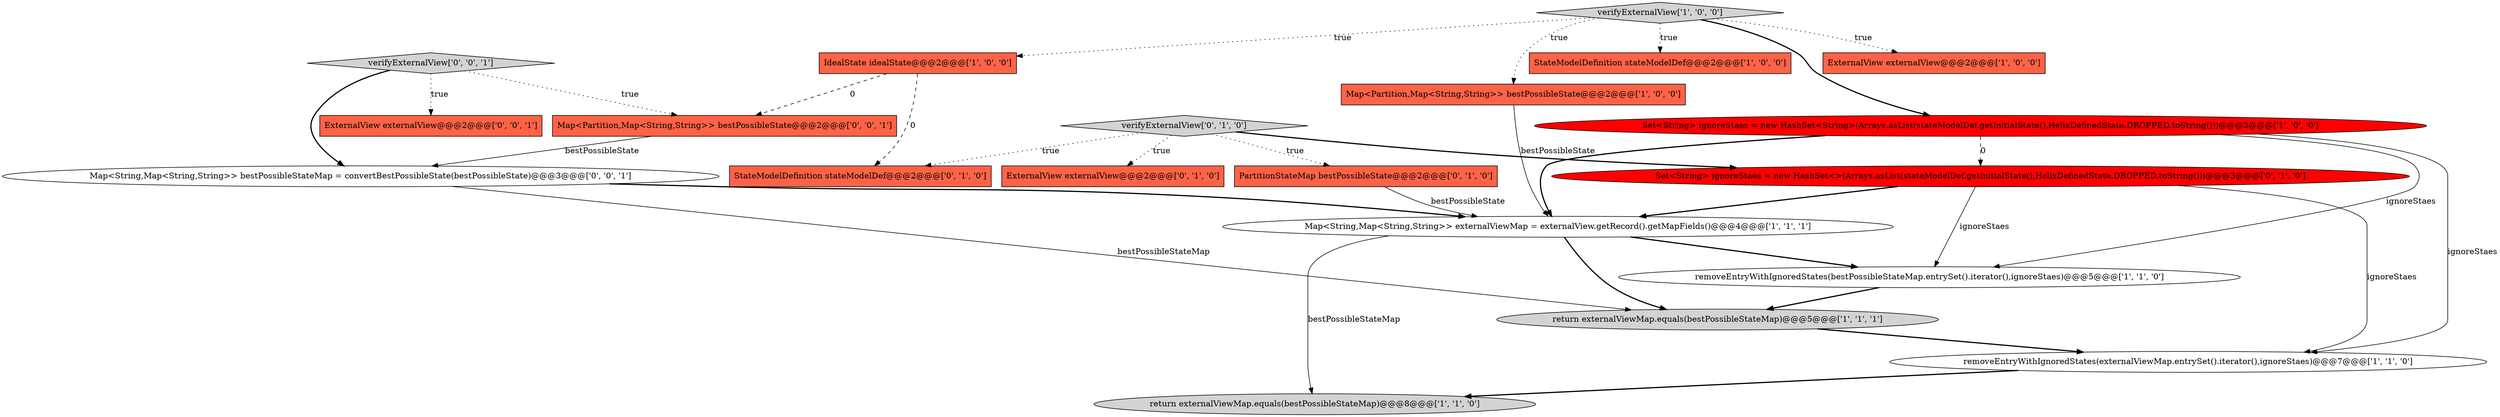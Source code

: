 digraph {
2 [style = filled, label = "Map<Partition,Map<String,String>> bestPossibleState@@@2@@@['1', '0', '0']", fillcolor = tomato, shape = box image = "AAA0AAABBB1BBB"];
16 [style = filled, label = "Map<String,Map<String,String>> bestPossibleStateMap = convertBestPossibleState(bestPossibleState)@@@3@@@['0', '0', '1']", fillcolor = white, shape = ellipse image = "AAA0AAABBB3BBB"];
6 [style = filled, label = "removeEntryWithIgnoredStates(bestPossibleStateMap.entrySet().iterator(),ignoreStaes)@@@5@@@['1', '1', '0']", fillcolor = white, shape = ellipse image = "AAA0AAABBB1BBB"];
14 [style = filled, label = "verifyExternalView['0', '1', '0']", fillcolor = lightgray, shape = diamond image = "AAA0AAABBB2BBB"];
12 [style = filled, label = "ExternalView externalView@@@2@@@['0', '1', '0']", fillcolor = tomato, shape = box image = "AAA0AAABBB2BBB"];
10 [style = filled, label = "verifyExternalView['1', '0', '0']", fillcolor = lightgray, shape = diamond image = "AAA0AAABBB1BBB"];
7 [style = filled, label = "Set<String> ignoreStaes = new HashSet<String>(Arrays.asList(stateModelDef.getInitialState(),HelixDefinedState.DROPPED.toString()))@@@3@@@['1', '0', '0']", fillcolor = red, shape = ellipse image = "AAA1AAABBB1BBB"];
1 [style = filled, label = "removeEntryWithIgnoredStates(externalViewMap.entrySet().iterator(),ignoreStaes)@@@7@@@['1', '1', '0']", fillcolor = white, shape = ellipse image = "AAA0AAABBB1BBB"];
17 [style = filled, label = "ExternalView externalView@@@2@@@['0', '0', '1']", fillcolor = tomato, shape = box image = "AAA0AAABBB3BBB"];
0 [style = filled, label = "Map<String,Map<String,String>> externalViewMap = externalView.getRecord().getMapFields()@@@4@@@['1', '1', '1']", fillcolor = white, shape = ellipse image = "AAA0AAABBB1BBB"];
11 [style = filled, label = "PartitionStateMap bestPossibleState@@@2@@@['0', '1', '0']", fillcolor = tomato, shape = box image = "AAA0AAABBB2BBB"];
5 [style = filled, label = "StateModelDefinition stateModelDef@@@2@@@['1', '0', '0']", fillcolor = tomato, shape = box image = "AAA0AAABBB1BBB"];
13 [style = filled, label = "StateModelDefinition stateModelDef@@@2@@@['0', '1', '0']", fillcolor = tomato, shape = box image = "AAA1AAABBB2BBB"];
9 [style = filled, label = "IdealState idealState@@@2@@@['1', '0', '0']", fillcolor = tomato, shape = box image = "AAA1AAABBB1BBB"];
4 [style = filled, label = "ExternalView externalView@@@2@@@['1', '0', '0']", fillcolor = tomato, shape = box image = "AAA0AAABBB1BBB"];
3 [style = filled, label = "return externalViewMap.equals(bestPossibleStateMap)@@@5@@@['1', '1', '1']", fillcolor = lightgray, shape = ellipse image = "AAA0AAABBB1BBB"];
18 [style = filled, label = "verifyExternalView['0', '0', '1']", fillcolor = lightgray, shape = diamond image = "AAA0AAABBB3BBB"];
15 [style = filled, label = "Set<String> ignoreStaes = new HashSet<>(Arrays.asList(stateModelDef.getInitialState(),HelixDefinedState.DROPPED.toString()))@@@3@@@['0', '1', '0']", fillcolor = red, shape = ellipse image = "AAA1AAABBB2BBB"];
8 [style = filled, label = "return externalViewMap.equals(bestPossibleStateMap)@@@8@@@['1', '1', '0']", fillcolor = lightgray, shape = ellipse image = "AAA0AAABBB1BBB"];
19 [style = filled, label = "Map<Partition,Map<String,String>> bestPossibleState@@@2@@@['0', '0', '1']", fillcolor = tomato, shape = box image = "AAA0AAABBB3BBB"];
0->3 [style = bold, label=""];
6->3 [style = bold, label=""];
16->0 [style = bold, label=""];
1->8 [style = bold, label=""];
14->12 [style = dotted, label="true"];
2->0 [style = solid, label="bestPossibleState"];
3->1 [style = bold, label=""];
0->6 [style = bold, label=""];
18->19 [style = dotted, label="true"];
7->0 [style = bold, label=""];
10->9 [style = dotted, label="true"];
10->5 [style = dotted, label="true"];
10->7 [style = bold, label=""];
14->13 [style = dotted, label="true"];
9->19 [style = dashed, label="0"];
0->8 [style = solid, label="bestPossibleStateMap"];
19->16 [style = solid, label="bestPossibleState"];
7->1 [style = solid, label="ignoreStaes"];
10->2 [style = dotted, label="true"];
11->0 [style = solid, label="bestPossibleState"];
15->0 [style = bold, label=""];
9->13 [style = dashed, label="0"];
15->6 [style = solid, label="ignoreStaes"];
7->15 [style = dashed, label="0"];
14->11 [style = dotted, label="true"];
14->15 [style = bold, label=""];
18->17 [style = dotted, label="true"];
10->4 [style = dotted, label="true"];
7->6 [style = solid, label="ignoreStaes"];
16->3 [style = solid, label="bestPossibleStateMap"];
15->1 [style = solid, label="ignoreStaes"];
18->16 [style = bold, label=""];
}
